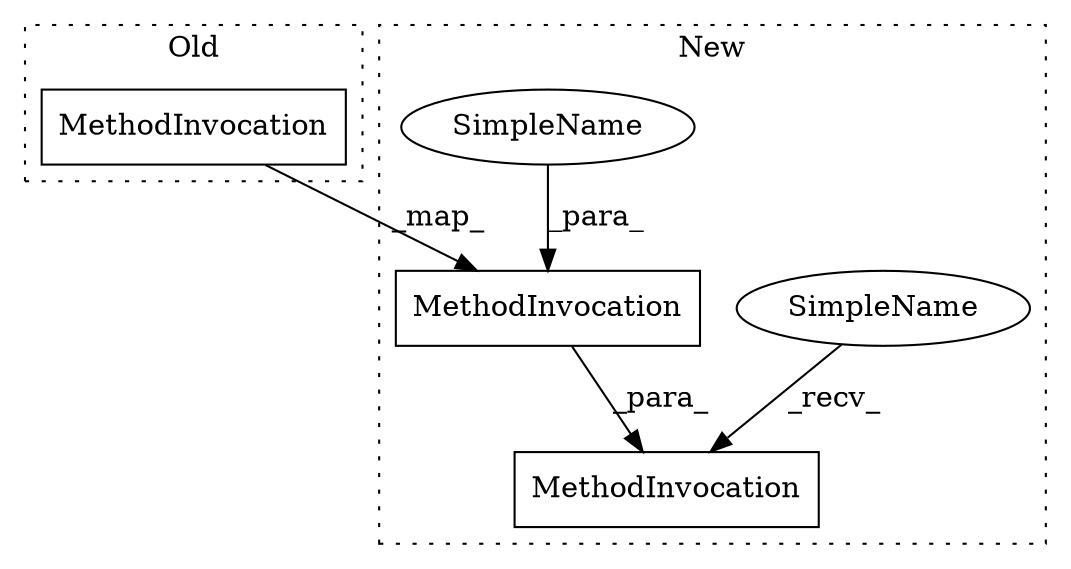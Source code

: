 digraph G {
subgraph cluster0 {
1 [label="MethodInvocation" a="32" s="2335,2374" l="10,44" shape="box"];
label = "Old";
style="dotted";
}
subgraph cluster1 {
2 [label="MethodInvocation" a="32" s="2430,2469" l="10,44" shape="box"];
3 [label="MethodInvocation" a="32" s="2404,2513" l="4,1" shape="box"];
4 [label="SimpleName" a="42" s="2396" l="7" shape="ellipse"];
5 [label="SimpleName" a="42" s="1348" l="4" shape="ellipse"];
label = "New";
style="dotted";
}
1 -> 2 [label="_map_"];
2 -> 3 [label="_para_"];
4 -> 3 [label="_recv_"];
5 -> 2 [label="_para_"];
}